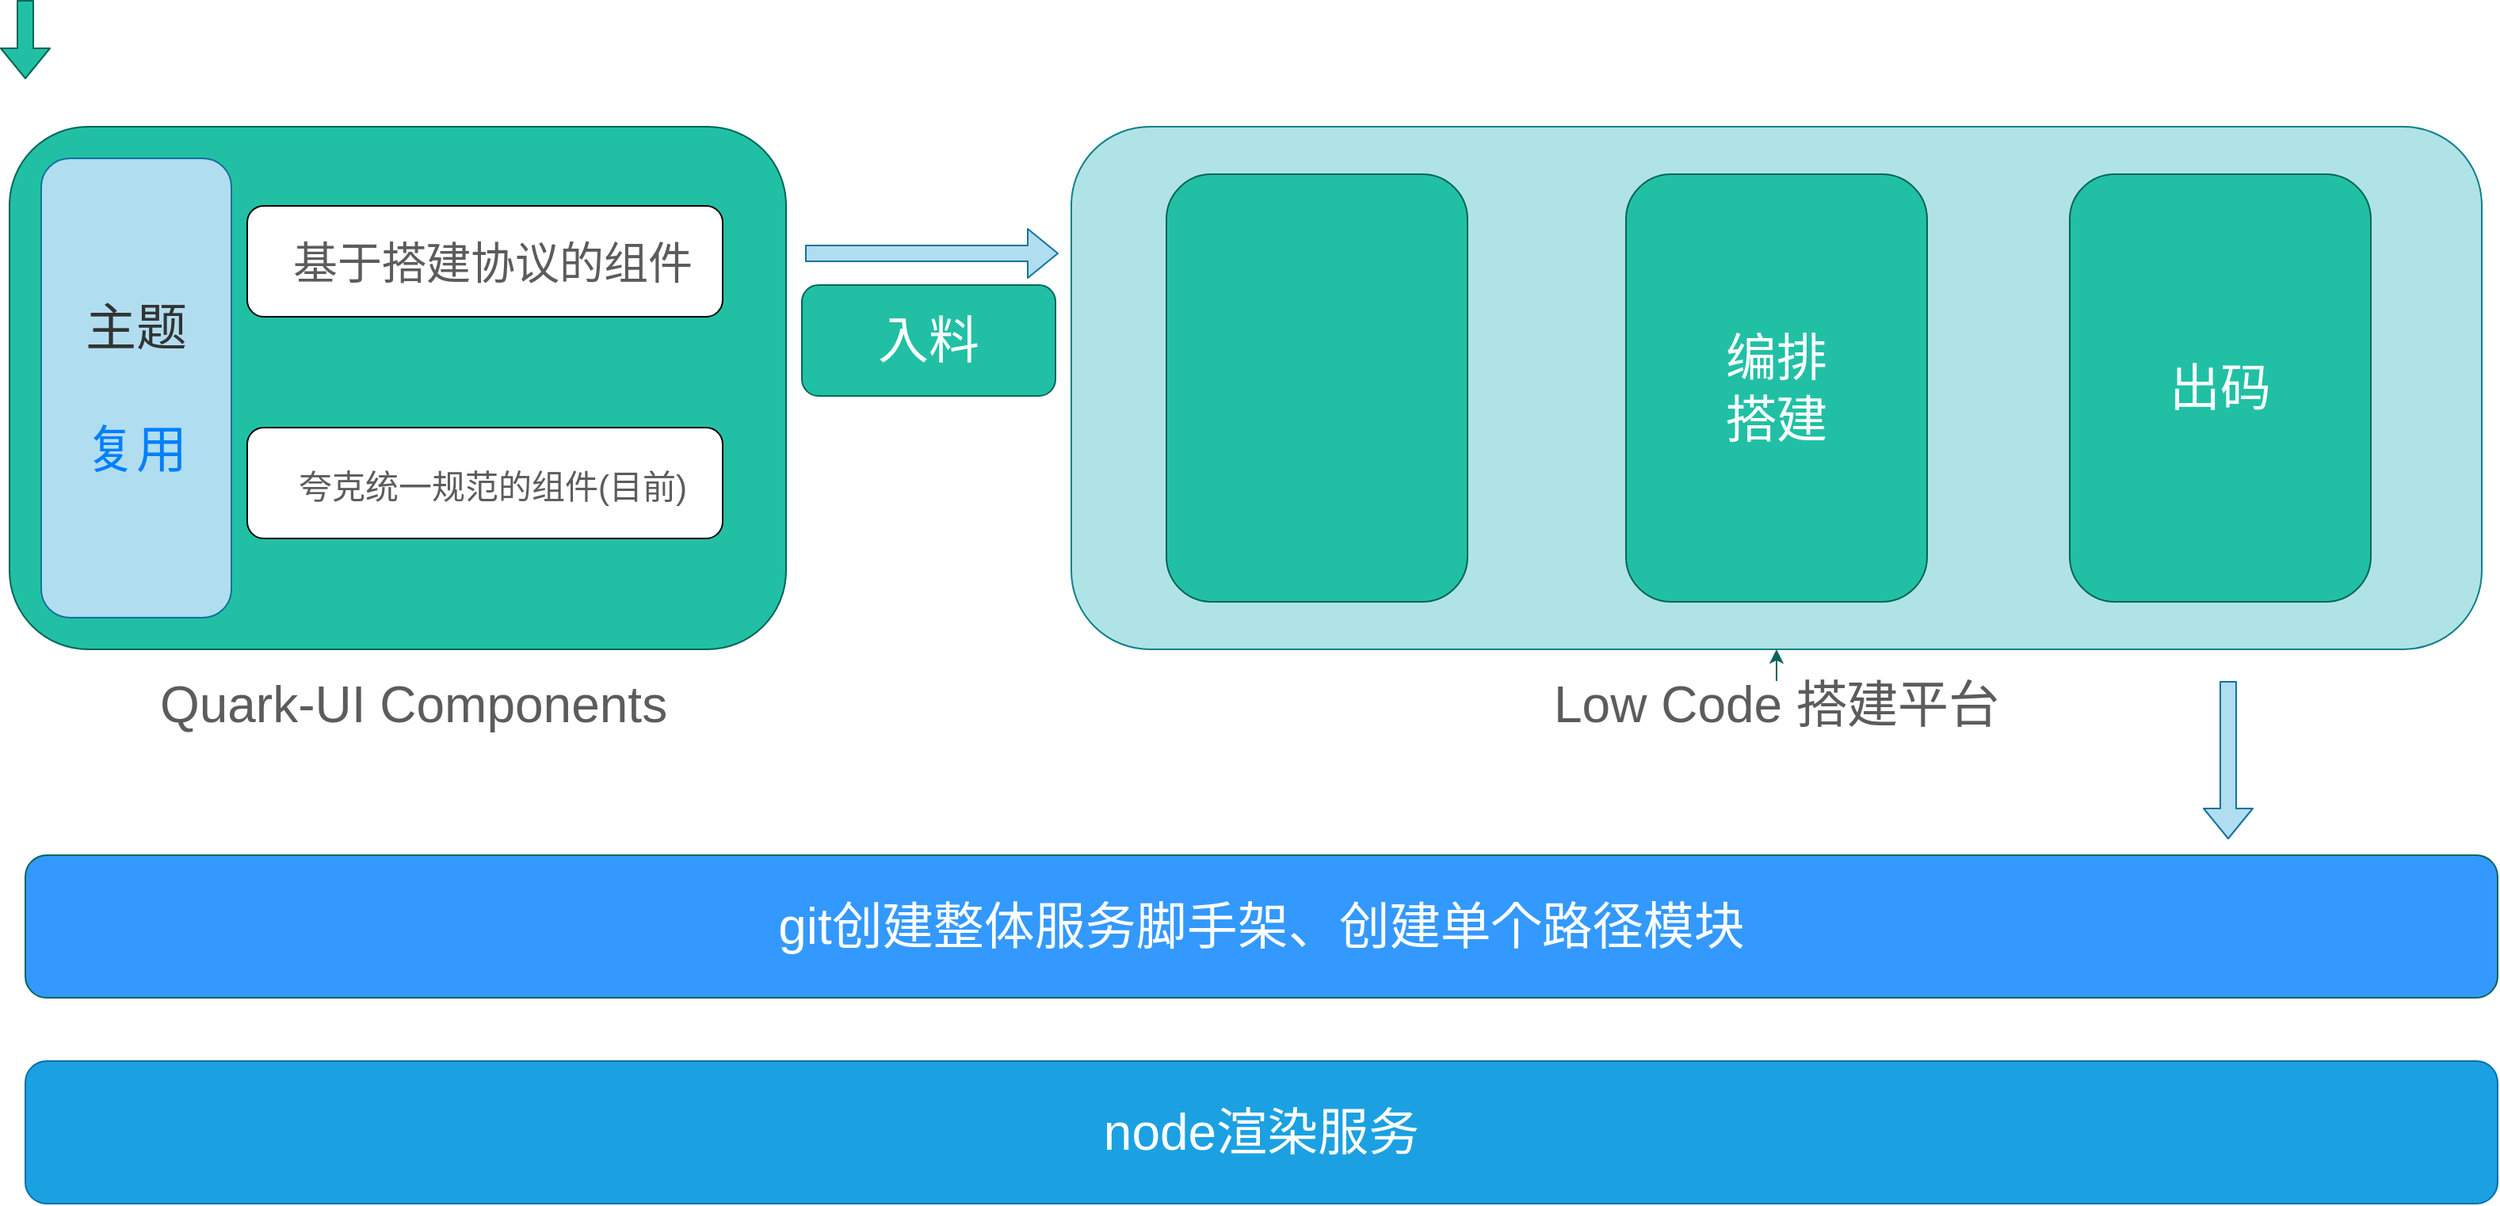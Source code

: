 <mxfile version="18.0.1" type="github">
  <diagram id="mJX3ixT3rx15vAFLiFQs" name="第 1 页">
    <mxGraphModel dx="3128" dy="386" grid="1" gridSize="10" guides="1" tooltips="1" connect="1" arrows="1" fold="1" page="1" pageScale="1" pageWidth="1200" pageHeight="1600" math="0" shadow="0">
      <root>
        <mxCell id="0" />
        <mxCell id="1" parent="0" />
        <mxCell id="pdx5beCU5PoqxW-JAkxX-1" value="" style="rounded=1;whiteSpace=wrap;html=1;fillColor=#21C0A5;fontColor=#5C5C5C;strokeColor=#006658;glass=0;" vertex="1" parent="1">
          <mxGeometry x="-2190" y="600" width="490" height="330" as="geometry" />
        </mxCell>
        <mxCell id="pdx5beCU5PoqxW-JAkxX-3" value="&lt;font style=&quot;font-size: 32px;&quot;&gt;Quark-UI Components&lt;br&gt;&lt;/font&gt;" style="text;html=1;strokeColor=none;fillColor=none;align=center;verticalAlign=middle;whiteSpace=wrap;rounded=0;sketch=0;fontColor=#5C5C5C;" vertex="1" parent="1">
          <mxGeometry x="-2110" y="950" width="350" height="30" as="geometry" />
        </mxCell>
        <mxCell id="pdx5beCU5PoqxW-JAkxX-10" value="" style="rounded=1;whiteSpace=wrap;html=1;fillColor=#b0e3e6;strokeColor=#0e8088;shadow=0;sketch=0;glass=0;" vertex="1" parent="1">
          <mxGeometry x="-1520" y="600" width="890" height="330" as="geometry" />
        </mxCell>
        <mxCell id="pdx5beCU5PoqxW-JAkxX-16" style="edgeStyle=orthogonalEdgeStyle;curved=0;rounded=1;sketch=0;orthogonalLoop=1;jettySize=auto;html=1;fontSize=32;fontColor=#5C5C5C;strokeColor=#006658;fillColor=#21C0A5;" edge="1" parent="1" source="pdx5beCU5PoqxW-JAkxX-11" target="pdx5beCU5PoqxW-JAkxX-10">
          <mxGeometry relative="1" as="geometry" />
        </mxCell>
        <mxCell id="pdx5beCU5PoqxW-JAkxX-11" value="&lt;font style=&quot;font-size: 32px;&quot;&gt;Low Code 搭建平台&lt;br&gt;&lt;/font&gt;" style="text;html=1;strokeColor=none;fillColor=none;align=center;verticalAlign=middle;whiteSpace=wrap;rounded=0;sketch=0;fontColor=#5C5C5C;" vertex="1" parent="1">
          <mxGeometry x="-1250" y="950" width="350" height="30" as="geometry" />
        </mxCell>
        <mxCell id="pdx5beCU5PoqxW-JAkxX-13" value="&lt;font color=&quot;#ffffff&quot; style=&quot;font-size: 32px;&quot;&gt;入料&lt;/font&gt;" style="html=1;whiteSpace=wrap;container=1;recursiveResize=0;collapsible=0;rounded=1;shadow=0;glass=0;sketch=0;fontColor=#5C5C5C;strokeColor=#006658;fillColor=#21C0A5;" vertex="1" parent="1">
          <mxGeometry x="-1690" y="700" width="160" height="70" as="geometry" />
        </mxCell>
        <mxCell id="pdx5beCU5PoqxW-JAkxX-17" value="" style="shape=flexArrow;endArrow=classic;html=1;rounded=1;sketch=0;fontSize=32;fontColor=#5C5C5C;strokeColor=#10739e;fillColor=#b1ddf0;curved=0;" edge="1" parent="1">
          <mxGeometry width="50" height="50" relative="1" as="geometry">
            <mxPoint x="-1688" y="680" as="sourcePoint" />
            <mxPoint x="-1528" y="680" as="targetPoint" />
          </mxGeometry>
        </mxCell>
        <mxCell id="pdx5beCU5PoqxW-JAkxX-18" value="" style="group" vertex="1" connectable="0" parent="1">
          <mxGeometry x="-2040" y="650" width="300" height="70" as="geometry" />
        </mxCell>
        <mxCell id="pdx5beCU5PoqxW-JAkxX-4" value="" style="rounded=1;whiteSpace=wrap;html=1;sketch=0;fontSize=32;" vertex="1" parent="pdx5beCU5PoqxW-JAkxX-18">
          <mxGeometry width="300" height="70" as="geometry" />
        </mxCell>
        <mxCell id="pdx5beCU5PoqxW-JAkxX-5" value="&lt;font style=&quot;font-size: 28px;&quot;&gt;基于搭建协议的组件&lt;/font&gt;" style="text;html=1;strokeColor=none;fillColor=none;align=center;verticalAlign=middle;whiteSpace=wrap;rounded=0;sketch=0;fontSize=32;fontColor=#5C5C5C;" vertex="1" parent="pdx5beCU5PoqxW-JAkxX-18">
          <mxGeometry x="10" y="25" width="290" height="20" as="geometry" />
        </mxCell>
        <mxCell id="pdx5beCU5PoqxW-JAkxX-8" style="edgeStyle=orthogonalEdgeStyle;curved=0;rounded=1;sketch=0;orthogonalLoop=1;jettySize=auto;html=1;exitX=0.5;exitY=1;exitDx=0;exitDy=0;fontSize=28;fontColor=#5C5C5C;strokeColor=#006658;fillColor=#21C0A5;" edge="1" parent="pdx5beCU5PoqxW-JAkxX-18" source="pdx5beCU5PoqxW-JAkxX-5" target="pdx5beCU5PoqxW-JAkxX-5">
          <mxGeometry relative="1" as="geometry" />
        </mxCell>
        <mxCell id="pdx5beCU5PoqxW-JAkxX-20" value="" style="group" vertex="1" connectable="0" parent="1">
          <mxGeometry x="-2040" y="790" width="300" height="70" as="geometry" />
        </mxCell>
        <mxCell id="pdx5beCU5PoqxW-JAkxX-6" value="" style="rounded=1;whiteSpace=wrap;html=1;sketch=0;fontSize=32;" vertex="1" parent="pdx5beCU5PoqxW-JAkxX-20">
          <mxGeometry width="300" height="70" as="geometry" />
        </mxCell>
        <mxCell id="pdx5beCU5PoqxW-JAkxX-7" value="&lt;font style=&quot;font-size: 21px;&quot;&gt;夸克统一规范的组件(目前)&lt;/font&gt;" style="text;html=1;strokeColor=none;fillColor=none;align=center;verticalAlign=middle;whiteSpace=wrap;rounded=0;sketch=0;fontSize=32;fontColor=#5C5C5C;" vertex="1" parent="pdx5beCU5PoqxW-JAkxX-20">
          <mxGeometry x="30" y="24" width="250" height="20" as="geometry" />
        </mxCell>
        <mxCell id="pdx5beCU5PoqxW-JAkxX-21" value="&lt;font color=&quot;#333333&quot;&gt;主题&lt;/font&gt;&lt;br&gt;&lt;br&gt;&lt;font color=&quot;#007fff&quot;&gt;复用&lt;/font&gt;" style="rounded=1;whiteSpace=wrap;html=1;shadow=0;glass=0;sketch=0;fontSize=32;strokeColor=#10739e;fillColor=#b1ddf0;" vertex="1" parent="1">
          <mxGeometry x="-2170" y="620" width="120" height="290" as="geometry" />
        </mxCell>
        <mxCell id="pdx5beCU5PoqxW-JAkxX-22" value="" style="rounded=1;whiteSpace=wrap;html=1;shadow=0;glass=0;sketch=0;fontSize=32;fontColor=#3399FF;strokeColor=#006658;fillColor=#21C0A5;" vertex="1" parent="1">
          <mxGeometry x="-1460" y="630" width="190" height="270" as="geometry" />
        </mxCell>
        <mxCell id="pdx5beCU5PoqxW-JAkxX-24" value="&lt;font color=&quot;#ffffff&quot;&gt;出码&lt;/font&gt;" style="rounded=1;whiteSpace=wrap;html=1;shadow=0;glass=0;sketch=0;fontSize=32;fontColor=#3399FF;strokeColor=#006658;fillColor=#21C0A5;" vertex="1" parent="1">
          <mxGeometry x="-890" y="630" width="190" height="270" as="geometry" />
        </mxCell>
        <mxCell id="pdx5beCU5PoqxW-JAkxX-25" value="&lt;span style=&quot;color: rgb(255, 255, 255);&quot;&gt;编排&lt;br&gt;&lt;/span&gt;&lt;span style=&quot;color: rgb(255, 255, 255);&quot;&gt;搭建&lt;/span&gt;&lt;span style=&quot;color: rgb(255, 255, 255);&quot;&gt;&lt;br&gt;&lt;/span&gt;" style="rounded=1;whiteSpace=wrap;html=1;shadow=0;glass=0;sketch=0;fontSize=32;fontColor=#3399FF;strokeColor=#006658;fillColor=#21C0A5;" vertex="1" parent="1">
          <mxGeometry x="-1170" y="630" width="190" height="270" as="geometry" />
        </mxCell>
        <mxCell id="pdx5beCU5PoqxW-JAkxX-26" value="" style="shape=flexArrow;endArrow=classic;html=1;rounded=1;sketch=0;fontSize=32;fontColor=#5C5C5C;strokeColor=#10739e;fillColor=#b1ddf0;curved=0;" edge="1" parent="1">
          <mxGeometry width="50" height="50" relative="1" as="geometry">
            <mxPoint x="-790" y="950" as="sourcePoint" />
            <mxPoint x="-790" y="1050" as="targetPoint" />
          </mxGeometry>
        </mxCell>
        <mxCell id="pdx5beCU5PoqxW-JAkxX-29" value="&lt;font color=&quot;#ffffff&quot;&gt;git创建整体服务脚手架、创建单个路径模块&lt;/font&gt;" style="rounded=1;whiteSpace=wrap;html=1;shadow=0;glass=0;sketch=0;fontSize=32;fontColor=#333333;strokeColor=#006658;fillColor=#3399FF;" vertex="1" parent="1">
          <mxGeometry x="-2180" y="1060" width="1560" height="90" as="geometry" />
        </mxCell>
        <mxCell id="pdx5beCU5PoqxW-JAkxX-30" value="node渲染服务" style="rounded=1;whiteSpace=wrap;html=1;shadow=0;glass=0;sketch=0;fontSize=32;fontColor=#ffffff;strokeColor=#006EAF;fillColor=#1ba1e2;" vertex="1" parent="1">
          <mxGeometry x="-2180" y="1190" width="1560" height="90" as="geometry" />
        </mxCell>
        <mxCell id="pdx5beCU5PoqxW-JAkxX-32" value="" style="shape=flexArrow;endArrow=classic;html=1;rounded=1;sketch=0;fontSize=32;fontColor=#FFFFFF;strokeColor=#006658;fillColor=#21C0A5;curved=0;" edge="1" parent="1">
          <mxGeometry width="50" height="50" relative="1" as="geometry">
            <mxPoint x="-2180" y="520" as="sourcePoint" />
            <mxPoint x="-2180" y="570" as="targetPoint" />
          </mxGeometry>
        </mxCell>
      </root>
    </mxGraphModel>
  </diagram>
</mxfile>
